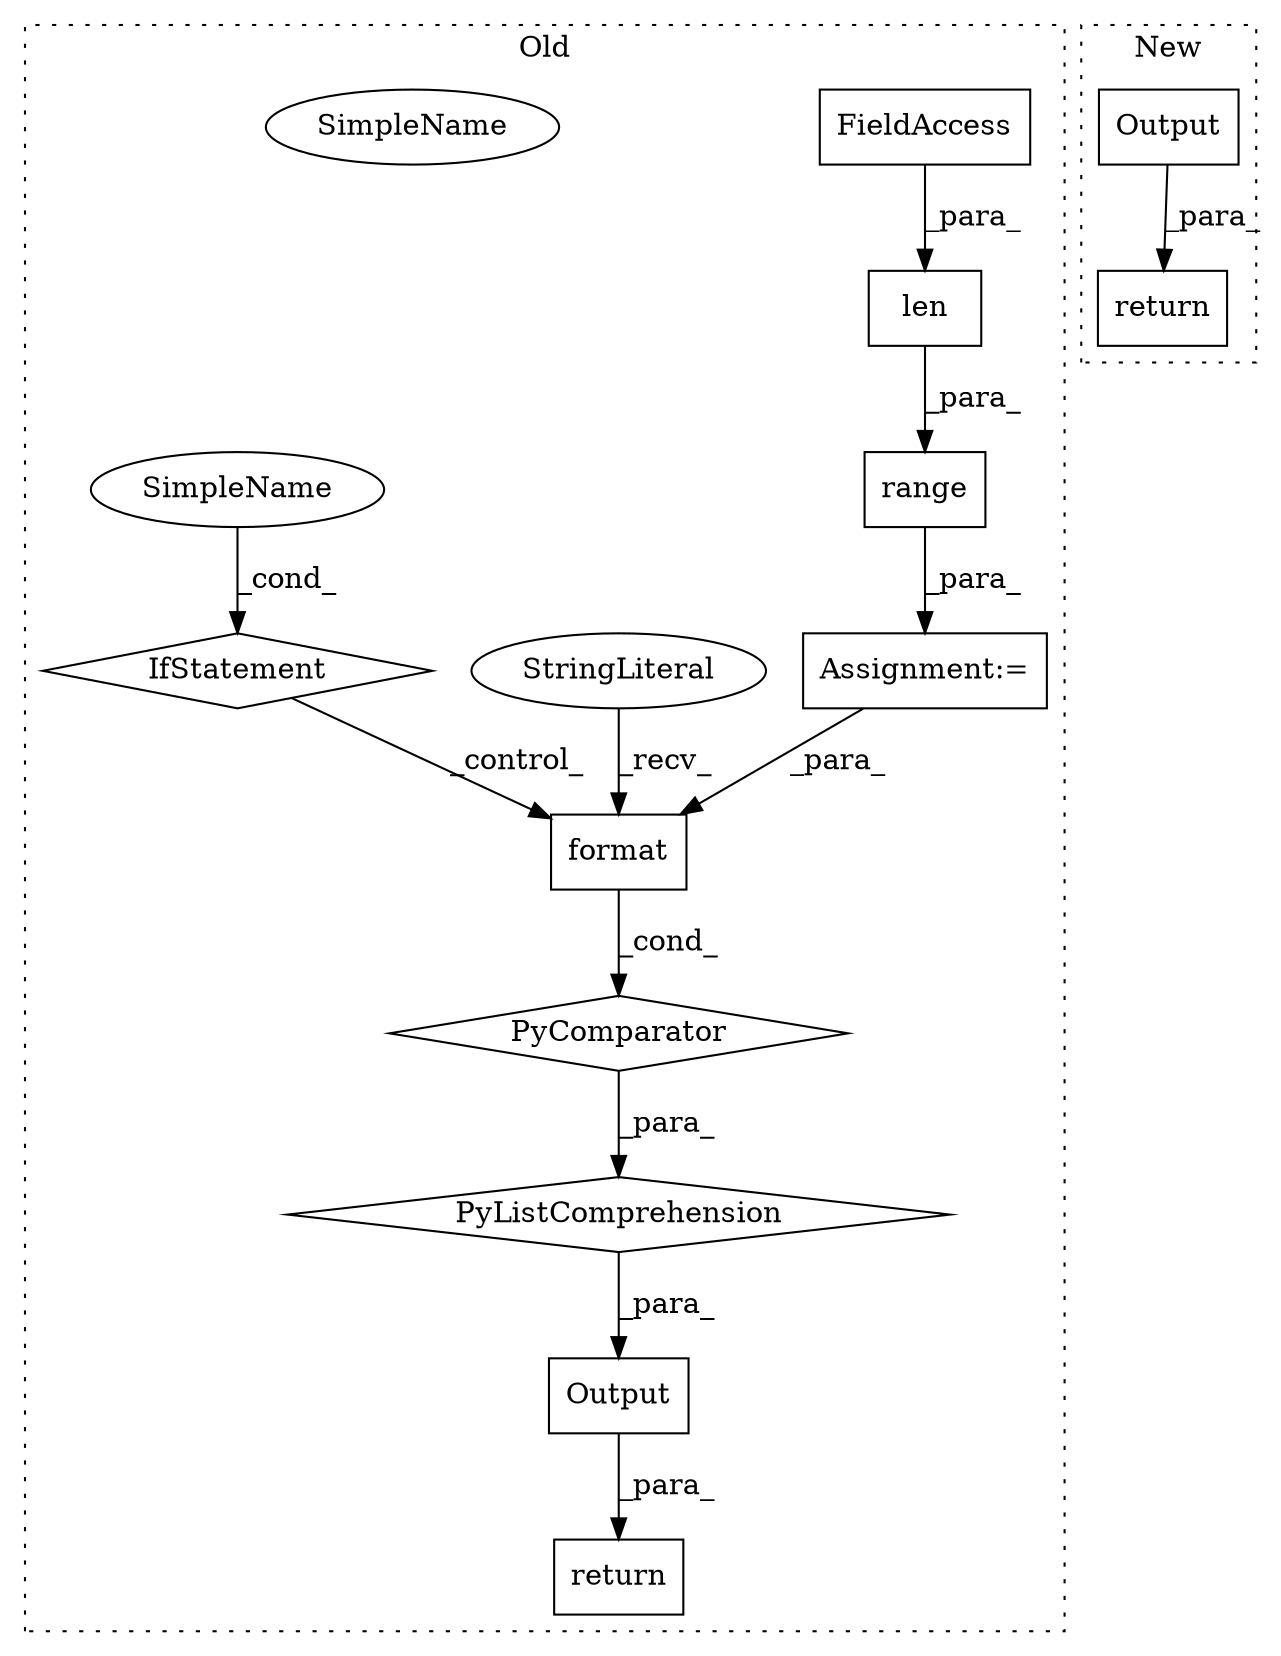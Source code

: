 digraph G {
subgraph cluster0 {
1 [label="Output" a="32" s="2072,2222" l="18,-5" shape="box"];
4 [label="return" a="41" s="2065" l="7" shape="box"];
5 [label="PyComparator" a="113" s="2172" l="42" shape="diamond"];
6 [label="len" a="32" s="2185,2203" l="4,1" shape="box"];
7 [label="FieldAccess" a="22" s="2189" l="14" shape="box"];
8 [label="format" a="32" s="2105,2113" l="7,1" shape="box"];
9 [label="SimpleName" a="42" s="2209" l="5" shape="ellipse"];
10 [label="IfStatement" a="25" s="2172" l="42" shape="diamond"];
11 [label="range" a="32" s="2179,2204" l="6,1" shape="box"];
12 [label="Assignment:=" a="7" s="2172" l="42" shape="box"];
13 [label="PyListComprehension" a="109" s="2090" l="132" shape="diamond"];
14 [label="StringLiteral" a="45" s="2090" l="14" shape="ellipse"];
15 [label="SimpleName" a="42" s="2209" l="5" shape="ellipse"];
label = "Old";
style="dotted";
}
subgraph cluster1 {
2 [label="return" a="41" s="2065" l="7" shape="box"];
3 [label="Output" a="32" s="2072" l="8" shape="box"];
label = "New";
style="dotted";
}
1 -> 4 [label="_para_"];
3 -> 2 [label="_para_"];
5 -> 13 [label="_para_"];
6 -> 11 [label="_para_"];
7 -> 6 [label="_para_"];
8 -> 5 [label="_cond_"];
10 -> 8 [label="_control_"];
11 -> 12 [label="_para_"];
12 -> 8 [label="_para_"];
13 -> 1 [label="_para_"];
14 -> 8 [label="_recv_"];
15 -> 10 [label="_cond_"];
}